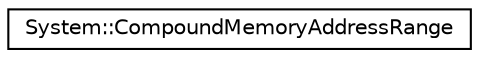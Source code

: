 digraph G
{
  edge [fontname="Helvetica",fontsize="10",labelfontname="Helvetica",labelfontsize="10"];
  node [fontname="Helvetica",fontsize="10",shape=record];
  rankdir="LR";
  Node1 [label="System::CompoundMemoryAddressRange",height=0.2,width=0.4,color="black", fillcolor="white", style="filled",URL="$class_system_1_1_compound_memory_address_range.html"];
}
